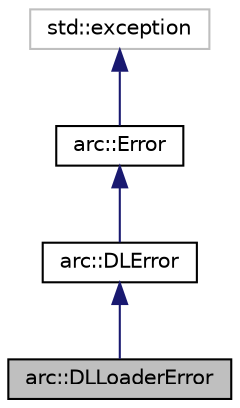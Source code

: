 digraph "arc::DLLoaderError"
{
 // LATEX_PDF_SIZE
  edge [fontname="Helvetica",fontsize="10",labelfontname="Helvetica",labelfontsize="10"];
  node [fontname="Helvetica",fontsize="10",shape=record];
  Node1 [label="arc::DLLoaderError",height=0.2,width=0.4,color="black", fillcolor="grey75", style="filled", fontcolor="black",tooltip="Errors related to loading dynamic libraries."];
  Node2 -> Node1 [dir="back",color="midnightblue",fontsize="10",style="solid",fontname="Helvetica"];
  Node2 [label="arc::DLError",height=0.2,width=0.4,color="black", fillcolor="white", style="filled",URL="$classarc_1_1DLError.html",tooltip="Errors related to dynamic libraries."];
  Node3 -> Node2 [dir="back",color="midnightblue",fontsize="10",style="solid",fontname="Helvetica"];
  Node3 [label="arc::Error",height=0.2,width=0.4,color="black", fillcolor="white", style="filled",URL="$classarc_1_1Error.html",tooltip="Standard arcade error."];
  Node4 -> Node3 [dir="back",color="midnightblue",fontsize="10",style="solid",fontname="Helvetica"];
  Node4 [label="std::exception",height=0.2,width=0.4,color="grey75", fillcolor="white", style="filled",tooltip=" "];
}
